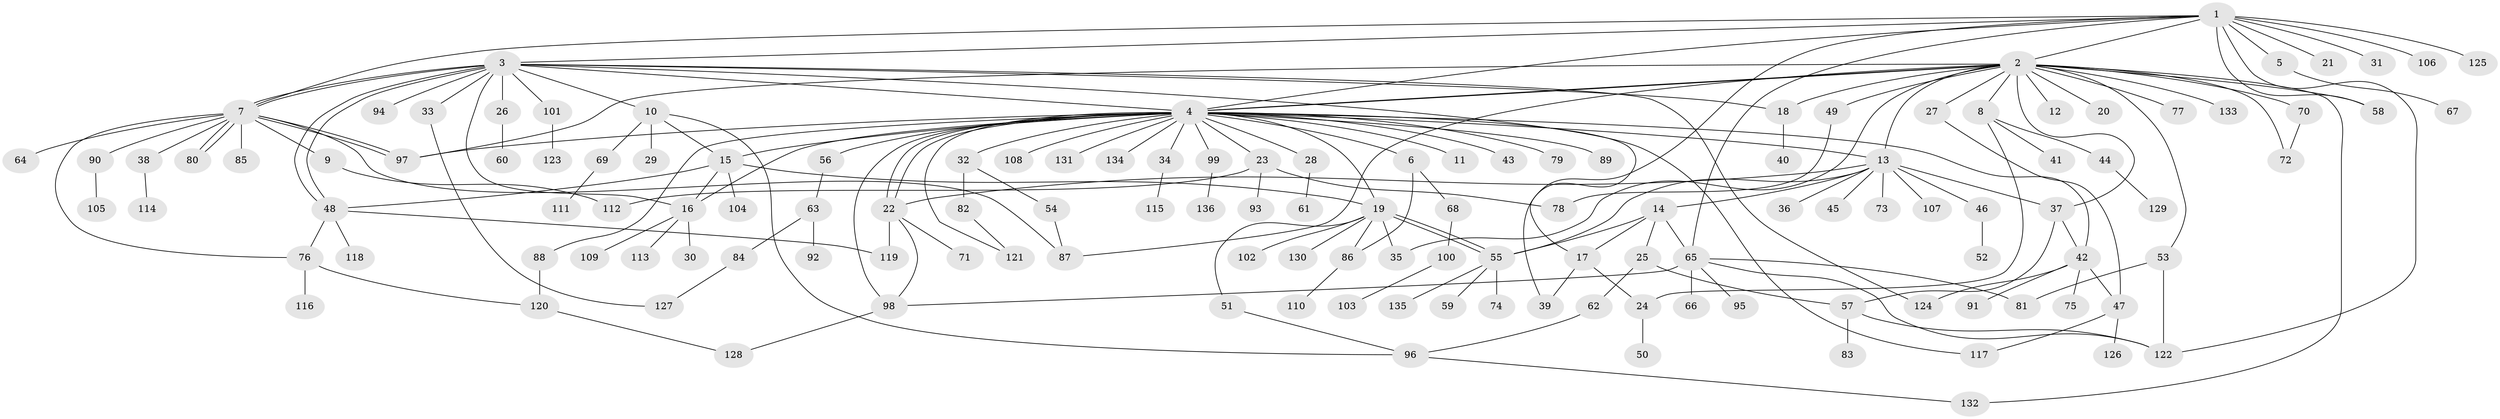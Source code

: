 // Generated by graph-tools (version 1.1) at 2025/46/03/09/25 04:46:58]
// undirected, 136 vertices, 190 edges
graph export_dot {
graph [start="1"]
  node [color=gray90,style=filled];
  1;
  2;
  3;
  4;
  5;
  6;
  7;
  8;
  9;
  10;
  11;
  12;
  13;
  14;
  15;
  16;
  17;
  18;
  19;
  20;
  21;
  22;
  23;
  24;
  25;
  26;
  27;
  28;
  29;
  30;
  31;
  32;
  33;
  34;
  35;
  36;
  37;
  38;
  39;
  40;
  41;
  42;
  43;
  44;
  45;
  46;
  47;
  48;
  49;
  50;
  51;
  52;
  53;
  54;
  55;
  56;
  57;
  58;
  59;
  60;
  61;
  62;
  63;
  64;
  65;
  66;
  67;
  68;
  69;
  70;
  71;
  72;
  73;
  74;
  75;
  76;
  77;
  78;
  79;
  80;
  81;
  82;
  83;
  84;
  85;
  86;
  87;
  88;
  89;
  90;
  91;
  92;
  93;
  94;
  95;
  96;
  97;
  98;
  99;
  100;
  101;
  102;
  103;
  104;
  105;
  106;
  107;
  108;
  109;
  110;
  111;
  112;
  113;
  114;
  115;
  116;
  117;
  118;
  119;
  120;
  121;
  122;
  123;
  124;
  125;
  126;
  127;
  128;
  129;
  130;
  131;
  132;
  133;
  134;
  135;
  136;
  1 -- 2;
  1 -- 3;
  1 -- 4;
  1 -- 5;
  1 -- 7;
  1 -- 21;
  1 -- 31;
  1 -- 39;
  1 -- 58;
  1 -- 65;
  1 -- 106;
  1 -- 122;
  1 -- 125;
  2 -- 4;
  2 -- 4;
  2 -- 8;
  2 -- 12;
  2 -- 13;
  2 -- 18;
  2 -- 20;
  2 -- 27;
  2 -- 35;
  2 -- 37;
  2 -- 49;
  2 -- 53;
  2 -- 58;
  2 -- 70;
  2 -- 72;
  2 -- 77;
  2 -- 87;
  2 -- 97;
  2 -- 132;
  2 -- 133;
  3 -- 4;
  3 -- 7;
  3 -- 7;
  3 -- 10;
  3 -- 16;
  3 -- 18;
  3 -- 26;
  3 -- 33;
  3 -- 48;
  3 -- 48;
  3 -- 94;
  3 -- 101;
  3 -- 117;
  3 -- 124;
  4 -- 6;
  4 -- 11;
  4 -- 13;
  4 -- 15;
  4 -- 16;
  4 -- 17;
  4 -- 19;
  4 -- 22;
  4 -- 22;
  4 -- 23;
  4 -- 28;
  4 -- 32;
  4 -- 34;
  4 -- 42;
  4 -- 43;
  4 -- 56;
  4 -- 79;
  4 -- 88;
  4 -- 89;
  4 -- 97;
  4 -- 98;
  4 -- 99;
  4 -- 108;
  4 -- 121;
  4 -- 131;
  4 -- 134;
  5 -- 67;
  6 -- 68;
  6 -- 86;
  7 -- 9;
  7 -- 38;
  7 -- 64;
  7 -- 76;
  7 -- 80;
  7 -- 80;
  7 -- 85;
  7 -- 87;
  7 -- 90;
  7 -- 97;
  7 -- 97;
  8 -- 24;
  8 -- 41;
  8 -- 44;
  9 -- 112;
  10 -- 15;
  10 -- 29;
  10 -- 69;
  10 -- 96;
  13 -- 14;
  13 -- 22;
  13 -- 36;
  13 -- 37;
  13 -- 45;
  13 -- 46;
  13 -- 55;
  13 -- 73;
  13 -- 107;
  14 -- 17;
  14 -- 25;
  14 -- 55;
  14 -- 65;
  15 -- 16;
  15 -- 19;
  15 -- 48;
  15 -- 104;
  16 -- 30;
  16 -- 109;
  16 -- 113;
  17 -- 24;
  17 -- 39;
  18 -- 40;
  19 -- 35;
  19 -- 51;
  19 -- 55;
  19 -- 55;
  19 -- 86;
  19 -- 102;
  19 -- 130;
  22 -- 71;
  22 -- 98;
  22 -- 119;
  23 -- 78;
  23 -- 93;
  23 -- 112;
  24 -- 50;
  25 -- 57;
  25 -- 62;
  26 -- 60;
  27 -- 47;
  28 -- 61;
  32 -- 54;
  32 -- 82;
  33 -- 127;
  34 -- 115;
  37 -- 42;
  37 -- 57;
  38 -- 114;
  42 -- 47;
  42 -- 75;
  42 -- 91;
  42 -- 124;
  44 -- 129;
  46 -- 52;
  47 -- 117;
  47 -- 126;
  48 -- 76;
  48 -- 118;
  48 -- 119;
  49 -- 78;
  51 -- 96;
  53 -- 81;
  53 -- 122;
  54 -- 87;
  55 -- 59;
  55 -- 74;
  55 -- 135;
  56 -- 63;
  57 -- 83;
  57 -- 122;
  62 -- 96;
  63 -- 84;
  63 -- 92;
  65 -- 66;
  65 -- 81;
  65 -- 95;
  65 -- 98;
  65 -- 122;
  68 -- 100;
  69 -- 111;
  70 -- 72;
  76 -- 116;
  76 -- 120;
  82 -- 121;
  84 -- 127;
  86 -- 110;
  88 -- 120;
  90 -- 105;
  96 -- 132;
  98 -- 128;
  99 -- 136;
  100 -- 103;
  101 -- 123;
  120 -- 128;
}
